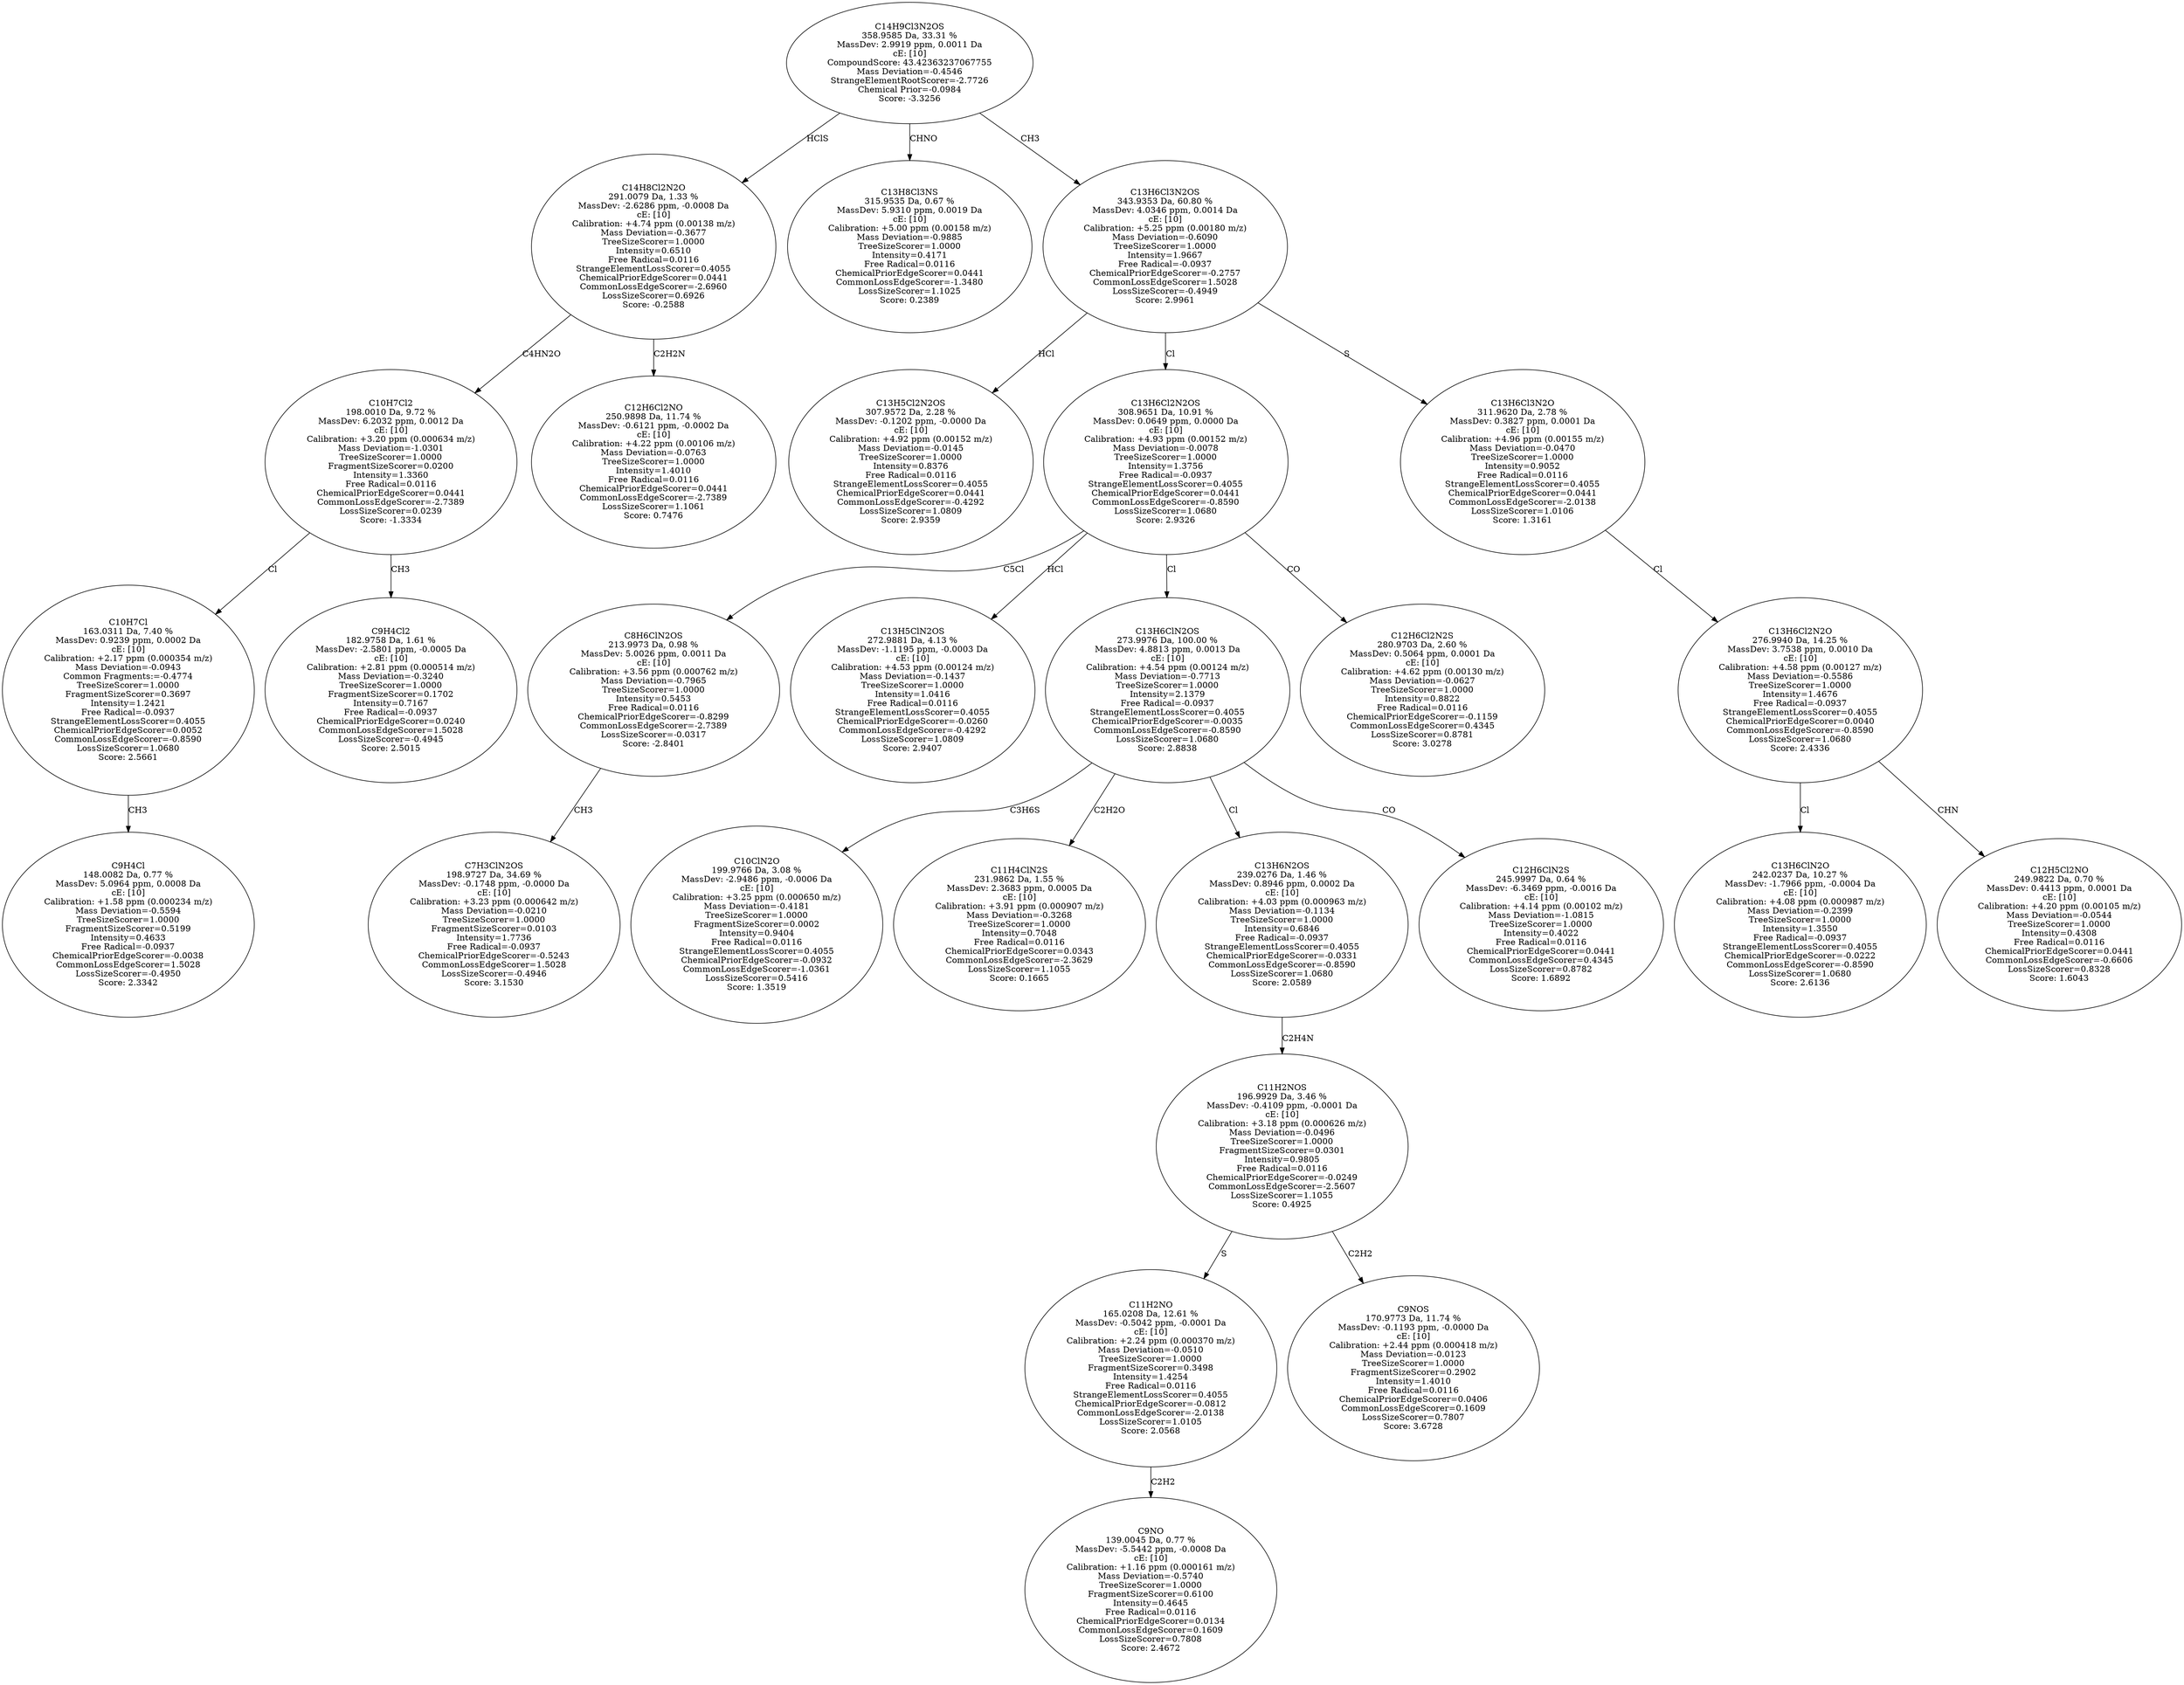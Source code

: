 strict digraph {
v1 [label="C9H4Cl\n148.0082 Da, 0.77 %\nMassDev: 5.0964 ppm, 0.0008 Da\ncE: [10]\nCalibration: +1.58 ppm (0.000234 m/z)\nMass Deviation=-0.5594\nTreeSizeScorer=1.0000\nFragmentSizeScorer=0.5199\nIntensity=0.4633\nFree Radical=-0.0937\nChemicalPriorEdgeScorer=-0.0038\nCommonLossEdgeScorer=1.5028\nLossSizeScorer=-0.4950\nScore: 2.3342"];
v2 [label="C10H7Cl\n163.0311 Da, 7.40 %\nMassDev: 0.9239 ppm, 0.0002 Da\ncE: [10]\nCalibration: +2.17 ppm (0.000354 m/z)\nMass Deviation=-0.0943\nCommon Fragments:=-0.4774\nTreeSizeScorer=1.0000\nFragmentSizeScorer=0.3697\nIntensity=1.2421\nFree Radical=-0.0937\nStrangeElementLossScorer=0.4055\nChemicalPriorEdgeScorer=0.0052\nCommonLossEdgeScorer=-0.8590\nLossSizeScorer=1.0680\nScore: 2.5661"];
v3 [label="C9H4Cl2\n182.9758 Da, 1.61 %\nMassDev: -2.5801 ppm, -0.0005 Da\ncE: [10]\nCalibration: +2.81 ppm (0.000514 m/z)\nMass Deviation=-0.3240\nTreeSizeScorer=1.0000\nFragmentSizeScorer=0.1702\nIntensity=0.7167\nFree Radical=-0.0937\nChemicalPriorEdgeScorer=0.0240\nCommonLossEdgeScorer=1.5028\nLossSizeScorer=-0.4945\nScore: 2.5015"];
v4 [label="C10H7Cl2\n198.0010 Da, 9.72 %\nMassDev: 6.2032 ppm, 0.0012 Da\ncE: [10]\nCalibration: +3.20 ppm (0.000634 m/z)\nMass Deviation=-1.0301\nTreeSizeScorer=1.0000\nFragmentSizeScorer=0.0200\nIntensity=1.3360\nFree Radical=0.0116\nChemicalPriorEdgeScorer=0.0441\nCommonLossEdgeScorer=-2.7389\nLossSizeScorer=0.0239\nScore: -1.3334"];
v5 [label="C12H6Cl2NO\n250.9898 Da, 11.74 %\nMassDev: -0.6121 ppm, -0.0002 Da\ncE: [10]\nCalibration: +4.22 ppm (0.00106 m/z)\nMass Deviation=-0.0763\nTreeSizeScorer=1.0000\nIntensity=1.4010\nFree Radical=0.0116\nChemicalPriorEdgeScorer=0.0441\nCommonLossEdgeScorer=-2.7389\nLossSizeScorer=1.1061\nScore: 0.7476"];
v6 [label="C14H8Cl2N2O\n291.0079 Da, 1.33 %\nMassDev: -2.6286 ppm, -0.0008 Da\ncE: [10]\nCalibration: +4.74 ppm (0.00138 m/z)\nMass Deviation=-0.3677\nTreeSizeScorer=1.0000\nIntensity=0.6510\nFree Radical=0.0116\nStrangeElementLossScorer=0.4055\nChemicalPriorEdgeScorer=0.0441\nCommonLossEdgeScorer=-2.6960\nLossSizeScorer=0.6926\nScore: -0.2588"];
v7 [label="C13H8Cl3NS\n315.9535 Da, 0.67 %\nMassDev: 5.9310 ppm, 0.0019 Da\ncE: [10]\nCalibration: +5.00 ppm (0.00158 m/z)\nMass Deviation=-0.9885\nTreeSizeScorer=1.0000\nIntensity=0.4171\nFree Radical=0.0116\nChemicalPriorEdgeScorer=0.0441\nCommonLossEdgeScorer=-1.3480\nLossSizeScorer=1.1025\nScore: 0.2389"];
v8 [label="C13H5Cl2N2OS\n307.9572 Da, 2.28 %\nMassDev: -0.1202 ppm, -0.0000 Da\ncE: [10]\nCalibration: +4.92 ppm (0.00152 m/z)\nMass Deviation=-0.0145\nTreeSizeScorer=1.0000\nIntensity=0.8376\nFree Radical=0.0116\nStrangeElementLossScorer=0.4055\nChemicalPriorEdgeScorer=0.0441\nCommonLossEdgeScorer=-0.4292\nLossSizeScorer=1.0809\nScore: 2.9359"];
v9 [label="C7H3ClN2OS\n198.9727 Da, 34.69 %\nMassDev: -0.1748 ppm, -0.0000 Da\ncE: [10]\nCalibration: +3.23 ppm (0.000642 m/z)\nMass Deviation=-0.0210\nTreeSizeScorer=1.0000\nFragmentSizeScorer=0.0103\nIntensity=1.7736\nFree Radical=-0.0937\nChemicalPriorEdgeScorer=-0.5243\nCommonLossEdgeScorer=1.5028\nLossSizeScorer=-0.4946\nScore: 3.1530"];
v10 [label="C8H6ClN2OS\n213.9973 Da, 0.98 %\nMassDev: 5.0026 ppm, 0.0011 Da\ncE: [10]\nCalibration: +3.56 ppm (0.000762 m/z)\nMass Deviation=-0.7965\nTreeSizeScorer=1.0000\nIntensity=0.5453\nFree Radical=0.0116\nChemicalPriorEdgeScorer=-0.8299\nCommonLossEdgeScorer=-2.7389\nLossSizeScorer=-0.0317\nScore: -2.8401"];
v11 [label="C13H5ClN2OS\n272.9881 Da, 4.13 %\nMassDev: -1.1195 ppm, -0.0003 Da\ncE: [10]\nCalibration: +4.53 ppm (0.00124 m/z)\nMass Deviation=-0.1437\nTreeSizeScorer=1.0000\nIntensity=1.0416\nFree Radical=0.0116\nStrangeElementLossScorer=0.4055\nChemicalPriorEdgeScorer=-0.0260\nCommonLossEdgeScorer=-0.4292\nLossSizeScorer=1.0809\nScore: 2.9407"];
v12 [label="C10ClN2O\n199.9766 Da, 3.08 %\nMassDev: -2.9486 ppm, -0.0006 Da\ncE: [10]\nCalibration: +3.25 ppm (0.000650 m/z)\nMass Deviation=-0.4181\nTreeSizeScorer=1.0000\nFragmentSizeScorer=0.0002\nIntensity=0.9404\nFree Radical=0.0116\nStrangeElementLossScorer=0.4055\nChemicalPriorEdgeScorer=-0.0932\nCommonLossEdgeScorer=-1.0361\nLossSizeScorer=0.5416\nScore: 1.3519"];
v13 [label="C11H4ClN2S\n231.9862 Da, 1.55 %\nMassDev: 2.3683 ppm, 0.0005 Da\ncE: [10]\nCalibration: +3.91 ppm (0.000907 m/z)\nMass Deviation=-0.3268\nTreeSizeScorer=1.0000\nIntensity=0.7048\nFree Radical=0.0116\nChemicalPriorEdgeScorer=0.0343\nCommonLossEdgeScorer=-2.3629\nLossSizeScorer=1.1055\nScore: 0.1665"];
v14 [label="C9NO\n139.0045 Da, 0.77 %\nMassDev: -5.5442 ppm, -0.0008 Da\ncE: [10]\nCalibration: +1.16 ppm (0.000161 m/z)\nMass Deviation=-0.5740\nTreeSizeScorer=1.0000\nFragmentSizeScorer=0.6100\nIntensity=0.4645\nFree Radical=0.0116\nChemicalPriorEdgeScorer=0.0134\nCommonLossEdgeScorer=0.1609\nLossSizeScorer=0.7808\nScore: 2.4672"];
v15 [label="C11H2NO\n165.0208 Da, 12.61 %\nMassDev: -0.5042 ppm, -0.0001 Da\ncE: [10]\nCalibration: +2.24 ppm (0.000370 m/z)\nMass Deviation=-0.0510\nTreeSizeScorer=1.0000\nFragmentSizeScorer=0.3498\nIntensity=1.4254\nFree Radical=0.0116\nStrangeElementLossScorer=0.4055\nChemicalPriorEdgeScorer=-0.0812\nCommonLossEdgeScorer=-2.0138\nLossSizeScorer=1.0105\nScore: 2.0568"];
v16 [label="C9NOS\n170.9773 Da, 11.74 %\nMassDev: -0.1193 ppm, -0.0000 Da\ncE: [10]\nCalibration: +2.44 ppm (0.000418 m/z)\nMass Deviation=-0.0123\nTreeSizeScorer=1.0000\nFragmentSizeScorer=0.2902\nIntensity=1.4010\nFree Radical=0.0116\nChemicalPriorEdgeScorer=0.0406\nCommonLossEdgeScorer=0.1609\nLossSizeScorer=0.7807\nScore: 3.6728"];
v17 [label="C11H2NOS\n196.9929 Da, 3.46 %\nMassDev: -0.4109 ppm, -0.0001 Da\ncE: [10]\nCalibration: +3.18 ppm (0.000626 m/z)\nMass Deviation=-0.0496\nTreeSizeScorer=1.0000\nFragmentSizeScorer=0.0301\nIntensity=0.9805\nFree Radical=0.0116\nChemicalPriorEdgeScorer=-0.0249\nCommonLossEdgeScorer=-2.5607\nLossSizeScorer=1.1055\nScore: 0.4925"];
v18 [label="C13H6N2OS\n239.0276 Da, 1.46 %\nMassDev: 0.8946 ppm, 0.0002 Da\ncE: [10]\nCalibration: +4.03 ppm (0.000963 m/z)\nMass Deviation=-0.1134\nTreeSizeScorer=1.0000\nIntensity=0.6846\nFree Radical=-0.0937\nStrangeElementLossScorer=0.4055\nChemicalPriorEdgeScorer=-0.0331\nCommonLossEdgeScorer=-0.8590\nLossSizeScorer=1.0680\nScore: 2.0589"];
v19 [label="C12H6ClN2S\n245.9997 Da, 0.64 %\nMassDev: -6.3469 ppm, -0.0016 Da\ncE: [10]\nCalibration: +4.14 ppm (0.00102 m/z)\nMass Deviation=-1.0815\nTreeSizeScorer=1.0000\nIntensity=0.4022\nFree Radical=0.0116\nChemicalPriorEdgeScorer=0.0441\nCommonLossEdgeScorer=0.4345\nLossSizeScorer=0.8782\nScore: 1.6892"];
v20 [label="C13H6ClN2OS\n273.9976 Da, 100.00 %\nMassDev: 4.8813 ppm, 0.0013 Da\ncE: [10]\nCalibration: +4.54 ppm (0.00124 m/z)\nMass Deviation=-0.7713\nTreeSizeScorer=1.0000\nIntensity=2.1379\nFree Radical=-0.0937\nStrangeElementLossScorer=0.4055\nChemicalPriorEdgeScorer=-0.0035\nCommonLossEdgeScorer=-0.8590\nLossSizeScorer=1.0680\nScore: 2.8838"];
v21 [label="C12H6Cl2N2S\n280.9703 Da, 2.60 %\nMassDev: 0.5064 ppm, 0.0001 Da\ncE: [10]\nCalibration: +4.62 ppm (0.00130 m/z)\nMass Deviation=-0.0627\nTreeSizeScorer=1.0000\nIntensity=0.8822\nFree Radical=0.0116\nChemicalPriorEdgeScorer=-0.1159\nCommonLossEdgeScorer=0.4345\nLossSizeScorer=0.8781\nScore: 3.0278"];
v22 [label="C13H6Cl2N2OS\n308.9651 Da, 10.91 %\nMassDev: 0.0649 ppm, 0.0000 Da\ncE: [10]\nCalibration: +4.93 ppm (0.00152 m/z)\nMass Deviation=-0.0078\nTreeSizeScorer=1.0000\nIntensity=1.3756\nFree Radical=-0.0937\nStrangeElementLossScorer=0.4055\nChemicalPriorEdgeScorer=0.0441\nCommonLossEdgeScorer=-0.8590\nLossSizeScorer=1.0680\nScore: 2.9326"];
v23 [label="C13H6ClN2O\n242.0237 Da, 10.27 %\nMassDev: -1.7966 ppm, -0.0004 Da\ncE: [10]\nCalibration: +4.08 ppm (0.000987 m/z)\nMass Deviation=-0.2399\nTreeSizeScorer=1.0000\nIntensity=1.3550\nFree Radical=-0.0937\nStrangeElementLossScorer=0.4055\nChemicalPriorEdgeScorer=-0.0222\nCommonLossEdgeScorer=-0.8590\nLossSizeScorer=1.0680\nScore: 2.6136"];
v24 [label="C12H5Cl2NO\n249.9822 Da, 0.70 %\nMassDev: 0.4413 ppm, 0.0001 Da\ncE: [10]\nCalibration: +4.20 ppm (0.00105 m/z)\nMass Deviation=-0.0544\nTreeSizeScorer=1.0000\nIntensity=0.4308\nFree Radical=0.0116\nChemicalPriorEdgeScorer=0.0441\nCommonLossEdgeScorer=-0.6606\nLossSizeScorer=0.8328\nScore: 1.6043"];
v25 [label="C13H6Cl2N2O\n276.9940 Da, 14.25 %\nMassDev: 3.7538 ppm, 0.0010 Da\ncE: [10]\nCalibration: +4.58 ppm (0.00127 m/z)\nMass Deviation=-0.5586\nTreeSizeScorer=1.0000\nIntensity=1.4676\nFree Radical=-0.0937\nStrangeElementLossScorer=0.4055\nChemicalPriorEdgeScorer=0.0040\nCommonLossEdgeScorer=-0.8590\nLossSizeScorer=1.0680\nScore: 2.4336"];
v26 [label="C13H6Cl3N2O\n311.9620 Da, 2.78 %\nMassDev: 0.3827 ppm, 0.0001 Da\ncE: [10]\nCalibration: +4.96 ppm (0.00155 m/z)\nMass Deviation=-0.0470\nTreeSizeScorer=1.0000\nIntensity=0.9052\nFree Radical=0.0116\nStrangeElementLossScorer=0.4055\nChemicalPriorEdgeScorer=0.0441\nCommonLossEdgeScorer=-2.0138\nLossSizeScorer=1.0106\nScore: 1.3161"];
v27 [label="C13H6Cl3N2OS\n343.9353 Da, 60.80 %\nMassDev: 4.0346 ppm, 0.0014 Da\ncE: [10]\nCalibration: +5.25 ppm (0.00180 m/z)\nMass Deviation=-0.6090\nTreeSizeScorer=1.0000\nIntensity=1.9667\nFree Radical=-0.0937\nChemicalPriorEdgeScorer=-0.2757\nCommonLossEdgeScorer=1.5028\nLossSizeScorer=-0.4949\nScore: 2.9961"];
v28 [label="C14H9Cl3N2OS\n358.9585 Da, 33.31 %\nMassDev: 2.9919 ppm, 0.0011 Da\ncE: [10]\nCompoundScore: 43.42363237067755\nMass Deviation=-0.4546\nStrangeElementRootScorer=-2.7726\nChemical Prior=-0.0984\nScore: -3.3256"];
v2 -> v1 [label="CH3"];
v4 -> v2 [label="Cl"];
v4 -> v3 [label="CH3"];
v6 -> v4 [label="C4HN2O"];
v6 -> v5 [label="C2H2N"];
v28 -> v6 [label="HClS"];
v28 -> v7 [label="CHNO"];
v27 -> v8 [label="HCl"];
v10 -> v9 [label="CH3"];
v22 -> v10 [label="C5Cl"];
v22 -> v11 [label="HCl"];
v20 -> v12 [label="C3H6S"];
v20 -> v13 [label="C2H2O"];
v15 -> v14 [label="C2H2"];
v17 -> v15 [label="S"];
v17 -> v16 [label="C2H2"];
v18 -> v17 [label="C2H4N"];
v20 -> v18 [label="Cl"];
v20 -> v19 [label="CO"];
v22 -> v20 [label="Cl"];
v22 -> v21 [label="CO"];
v27 -> v22 [label="Cl"];
v25 -> v23 [label="Cl"];
v25 -> v24 [label="CHN"];
v26 -> v25 [label="Cl"];
v27 -> v26 [label="S"];
v28 -> v27 [label="CH3"];
}